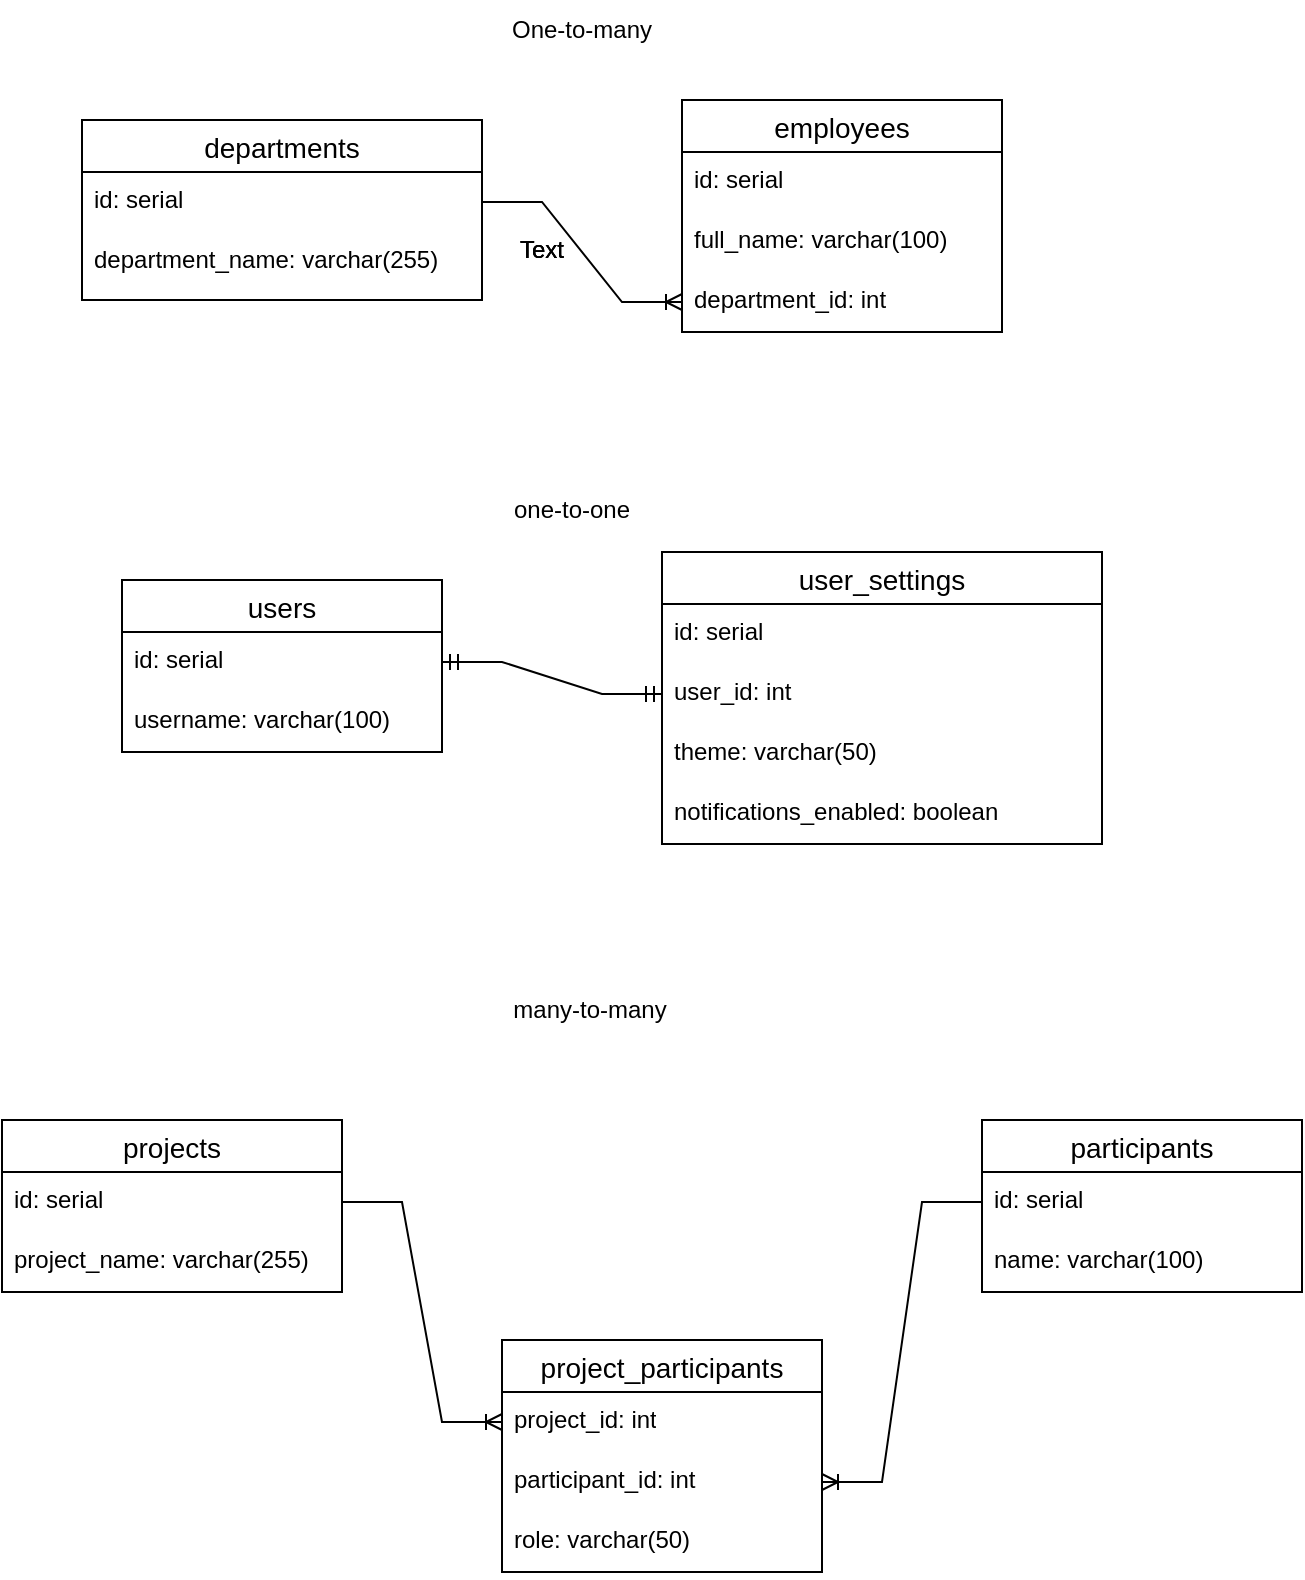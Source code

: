 <mxfile version="26.0.11">
  <diagram name="Страница — 1" id="p0LiWw7SltmSXnjCe5L3">
    <mxGraphModel dx="1004" dy="673" grid="1" gridSize="10" guides="1" tooltips="1" connect="1" arrows="1" fold="1" page="1" pageScale="1" pageWidth="827" pageHeight="1169" math="0" shadow="0">
      <root>
        <mxCell id="0" />
        <mxCell id="1" parent="0" />
        <mxCell id="xP8B9fPvkAE1TQZMBS-6-1" value="departments" style="swimlane;fontStyle=0;childLayout=stackLayout;horizontal=1;startSize=26;horizontalStack=0;resizeParent=1;resizeParentMax=0;resizeLast=0;collapsible=1;marginBottom=0;align=center;fontSize=14;" vertex="1" parent="1">
          <mxGeometry x="160" y="310" width="200" height="90" as="geometry" />
        </mxCell>
        <mxCell id="xP8B9fPvkAE1TQZMBS-6-2" value="id: serial" style="text;strokeColor=none;fillColor=none;spacingLeft=4;spacingRight=4;overflow=hidden;rotatable=0;points=[[0,0.5],[1,0.5]];portConstraint=eastwest;fontSize=12;whiteSpace=wrap;html=1;" vertex="1" parent="xP8B9fPvkAE1TQZMBS-6-1">
          <mxGeometry y="26" width="200" height="30" as="geometry" />
        </mxCell>
        <mxCell id="xP8B9fPvkAE1TQZMBS-6-3" value="department_name: varchar(255)" style="text;strokeColor=none;fillColor=none;spacingLeft=4;spacingRight=4;overflow=hidden;rotatable=0;points=[[0,0.5],[1,0.5]];portConstraint=eastwest;fontSize=12;whiteSpace=wrap;html=1;" vertex="1" parent="xP8B9fPvkAE1TQZMBS-6-1">
          <mxGeometry y="56" width="200" height="34" as="geometry" />
        </mxCell>
        <mxCell id="xP8B9fPvkAE1TQZMBS-6-5" value="employees" style="swimlane;fontStyle=0;childLayout=stackLayout;horizontal=1;startSize=26;horizontalStack=0;resizeParent=1;resizeParentMax=0;resizeLast=0;collapsible=1;marginBottom=0;align=center;fontSize=14;" vertex="1" parent="1">
          <mxGeometry x="460" y="300" width="160" height="116" as="geometry" />
        </mxCell>
        <mxCell id="xP8B9fPvkAE1TQZMBS-6-6" value="id: serial" style="text;strokeColor=none;fillColor=none;spacingLeft=4;spacingRight=4;overflow=hidden;rotatable=0;points=[[0,0.5],[1,0.5]];portConstraint=eastwest;fontSize=12;whiteSpace=wrap;html=1;" vertex="1" parent="xP8B9fPvkAE1TQZMBS-6-5">
          <mxGeometry y="26" width="160" height="30" as="geometry" />
        </mxCell>
        <mxCell id="xP8B9fPvkAE1TQZMBS-6-7" value="full_name: varchar(100)" style="text;strokeColor=none;fillColor=none;spacingLeft=4;spacingRight=4;overflow=hidden;rotatable=0;points=[[0,0.5],[1,0.5]];portConstraint=eastwest;fontSize=12;whiteSpace=wrap;html=1;" vertex="1" parent="xP8B9fPvkAE1TQZMBS-6-5">
          <mxGeometry y="56" width="160" height="30" as="geometry" />
        </mxCell>
        <mxCell id="xP8B9fPvkAE1TQZMBS-6-8" value="department_id: int" style="text;strokeColor=none;fillColor=none;spacingLeft=4;spacingRight=4;overflow=hidden;rotatable=0;points=[[0,0.5],[1,0.5]];portConstraint=eastwest;fontSize=12;whiteSpace=wrap;html=1;" vertex="1" parent="xP8B9fPvkAE1TQZMBS-6-5">
          <mxGeometry y="86" width="160" height="30" as="geometry" />
        </mxCell>
        <mxCell id="xP8B9fPvkAE1TQZMBS-6-9" value="" style="edgeStyle=entityRelationEdgeStyle;fontSize=12;html=1;endArrow=ERoneToMany;rounded=0;exitX=1;exitY=0.5;exitDx=0;exitDy=0;entryX=0;entryY=0.5;entryDx=0;entryDy=0;" edge="1" parent="1" source="xP8B9fPvkAE1TQZMBS-6-2" target="xP8B9fPvkAE1TQZMBS-6-8">
          <mxGeometry width="100" height="100" relative="1" as="geometry">
            <mxPoint x="360" y="470" as="sourcePoint" />
            <mxPoint x="460" y="370" as="targetPoint" />
          </mxGeometry>
        </mxCell>
        <mxCell id="xP8B9fPvkAE1TQZMBS-6-10" value="Text" style="text;html=1;align=center;verticalAlign=middle;whiteSpace=wrap;rounded=0;" vertex="1" parent="1">
          <mxGeometry x="360" y="360" width="60" height="30" as="geometry" />
        </mxCell>
        <mxCell id="xP8B9fPvkAE1TQZMBS-6-11" value="Text" style="text;html=1;align=center;verticalAlign=middle;whiteSpace=wrap;rounded=0;" vertex="1" parent="1">
          <mxGeometry x="360" y="360" width="60" height="30" as="geometry" />
        </mxCell>
        <mxCell id="xP8B9fPvkAE1TQZMBS-6-12" value="Text" style="text;html=1;align=center;verticalAlign=middle;whiteSpace=wrap;rounded=0;" vertex="1" parent="1">
          <mxGeometry x="360" y="360" width="60" height="30" as="geometry" />
        </mxCell>
        <mxCell id="xP8B9fPvkAE1TQZMBS-6-13" value="One-to-many" style="text;html=1;align=center;verticalAlign=middle;whiteSpace=wrap;rounded=0;" vertex="1" parent="1">
          <mxGeometry x="360" y="250" width="100" height="30" as="geometry" />
        </mxCell>
        <mxCell id="xP8B9fPvkAE1TQZMBS-6-15" value="one-to-one" style="text;html=1;align=center;verticalAlign=middle;whiteSpace=wrap;rounded=0;" vertex="1" parent="1">
          <mxGeometry x="330" y="490" width="150" height="30" as="geometry" />
        </mxCell>
        <mxCell id="xP8B9fPvkAE1TQZMBS-6-16" value="users" style="swimlane;fontStyle=0;childLayout=stackLayout;horizontal=1;startSize=26;horizontalStack=0;resizeParent=1;resizeParentMax=0;resizeLast=0;collapsible=1;marginBottom=0;align=center;fontSize=14;" vertex="1" parent="1">
          <mxGeometry x="180" y="540" width="160" height="86" as="geometry" />
        </mxCell>
        <mxCell id="xP8B9fPvkAE1TQZMBS-6-17" value="id: serial" style="text;strokeColor=none;fillColor=none;spacingLeft=4;spacingRight=4;overflow=hidden;rotatable=0;points=[[0,0.5],[1,0.5]];portConstraint=eastwest;fontSize=12;whiteSpace=wrap;html=1;" vertex="1" parent="xP8B9fPvkAE1TQZMBS-6-16">
          <mxGeometry y="26" width="160" height="30" as="geometry" />
        </mxCell>
        <mxCell id="xP8B9fPvkAE1TQZMBS-6-18" value="username: varchar(100)" style="text;strokeColor=none;fillColor=none;spacingLeft=4;spacingRight=4;overflow=hidden;rotatable=0;points=[[0,0.5],[1,0.5]];portConstraint=eastwest;fontSize=12;whiteSpace=wrap;html=1;" vertex="1" parent="xP8B9fPvkAE1TQZMBS-6-16">
          <mxGeometry y="56" width="160" height="30" as="geometry" />
        </mxCell>
        <mxCell id="xP8B9fPvkAE1TQZMBS-6-20" value="user_settings" style="swimlane;fontStyle=0;childLayout=stackLayout;horizontal=1;startSize=26;horizontalStack=0;resizeParent=1;resizeParentMax=0;resizeLast=0;collapsible=1;marginBottom=0;align=center;fontSize=14;" vertex="1" parent="1">
          <mxGeometry x="450" y="526" width="220" height="146" as="geometry" />
        </mxCell>
        <mxCell id="xP8B9fPvkAE1TQZMBS-6-21" value="id: serial" style="text;strokeColor=none;fillColor=none;spacingLeft=4;spacingRight=4;overflow=hidden;rotatable=0;points=[[0,0.5],[1,0.5]];portConstraint=eastwest;fontSize=12;whiteSpace=wrap;html=1;" vertex="1" parent="xP8B9fPvkAE1TQZMBS-6-20">
          <mxGeometry y="26" width="220" height="30" as="geometry" />
        </mxCell>
        <mxCell id="xP8B9fPvkAE1TQZMBS-6-22" value="user_id: int" style="text;strokeColor=none;fillColor=none;spacingLeft=4;spacingRight=4;overflow=hidden;rotatable=0;points=[[0,0.5],[1,0.5]];portConstraint=eastwest;fontSize=12;whiteSpace=wrap;html=1;" vertex="1" parent="xP8B9fPvkAE1TQZMBS-6-20">
          <mxGeometry y="56" width="220" height="30" as="geometry" />
        </mxCell>
        <mxCell id="xP8B9fPvkAE1TQZMBS-6-23" value="theme: varchar(50)" style="text;strokeColor=none;fillColor=none;spacingLeft=4;spacingRight=4;overflow=hidden;rotatable=0;points=[[0,0.5],[1,0.5]];portConstraint=eastwest;fontSize=12;whiteSpace=wrap;html=1;" vertex="1" parent="xP8B9fPvkAE1TQZMBS-6-20">
          <mxGeometry y="86" width="220" height="30" as="geometry" />
        </mxCell>
        <mxCell id="xP8B9fPvkAE1TQZMBS-6-24" value="notifications_enabled: boolean" style="text;strokeColor=none;fillColor=none;spacingLeft=4;spacingRight=4;overflow=hidden;rotatable=0;points=[[0,0.5],[1,0.5]];portConstraint=eastwest;fontSize=12;whiteSpace=wrap;html=1;" vertex="1" parent="xP8B9fPvkAE1TQZMBS-6-20">
          <mxGeometry y="116" width="220" height="30" as="geometry" />
        </mxCell>
        <mxCell id="xP8B9fPvkAE1TQZMBS-6-25" value="" style="edgeStyle=entityRelationEdgeStyle;fontSize=12;html=1;endArrow=ERmandOne;startArrow=ERmandOne;rounded=0;entryX=0;entryY=0.5;entryDx=0;entryDy=0;exitX=1;exitY=0.5;exitDx=0;exitDy=0;" edge="1" parent="1" source="xP8B9fPvkAE1TQZMBS-6-17" target="xP8B9fPvkAE1TQZMBS-6-22">
          <mxGeometry width="100" height="100" relative="1" as="geometry">
            <mxPoint x="310" y="640" as="sourcePoint" />
            <mxPoint x="410" y="540" as="targetPoint" />
          </mxGeometry>
        </mxCell>
        <mxCell id="xP8B9fPvkAE1TQZMBS-6-26" value="many-to-many" style="text;html=1;align=center;verticalAlign=middle;whiteSpace=wrap;rounded=0;" vertex="1" parent="1">
          <mxGeometry x="359" y="740" width="110" height="30" as="geometry" />
        </mxCell>
        <mxCell id="xP8B9fPvkAE1TQZMBS-6-27" value="projects" style="swimlane;fontStyle=0;childLayout=stackLayout;horizontal=1;startSize=26;horizontalStack=0;resizeParent=1;resizeParentMax=0;resizeLast=0;collapsible=1;marginBottom=0;align=center;fontSize=14;" vertex="1" parent="1">
          <mxGeometry x="120" y="810" width="170" height="86" as="geometry" />
        </mxCell>
        <mxCell id="xP8B9fPvkAE1TQZMBS-6-28" value="id: serial" style="text;strokeColor=none;fillColor=none;spacingLeft=4;spacingRight=4;overflow=hidden;rotatable=0;points=[[0,0.5],[1,0.5]];portConstraint=eastwest;fontSize=12;whiteSpace=wrap;html=1;" vertex="1" parent="xP8B9fPvkAE1TQZMBS-6-27">
          <mxGeometry y="26" width="170" height="30" as="geometry" />
        </mxCell>
        <mxCell id="xP8B9fPvkAE1TQZMBS-6-29" value="project_name: varchar(255)" style="text;strokeColor=none;fillColor=none;spacingLeft=4;spacingRight=4;overflow=hidden;rotatable=0;points=[[0,0.5],[1,0.5]];portConstraint=eastwest;fontSize=12;whiteSpace=wrap;html=1;" vertex="1" parent="xP8B9fPvkAE1TQZMBS-6-27">
          <mxGeometry y="56" width="170" height="30" as="geometry" />
        </mxCell>
        <mxCell id="xP8B9fPvkAE1TQZMBS-6-31" value="project_participants" style="swimlane;fontStyle=0;childLayout=stackLayout;horizontal=1;startSize=26;horizontalStack=0;resizeParent=1;resizeParentMax=0;resizeLast=0;collapsible=1;marginBottom=0;align=center;fontSize=14;" vertex="1" parent="1">
          <mxGeometry x="370" y="920" width="160" height="116" as="geometry" />
        </mxCell>
        <mxCell id="xP8B9fPvkAE1TQZMBS-6-32" value="project_id: int" style="text;strokeColor=none;fillColor=none;spacingLeft=4;spacingRight=4;overflow=hidden;rotatable=0;points=[[0,0.5],[1,0.5]];portConstraint=eastwest;fontSize=12;whiteSpace=wrap;html=1;" vertex="1" parent="xP8B9fPvkAE1TQZMBS-6-31">
          <mxGeometry y="26" width="160" height="30" as="geometry" />
        </mxCell>
        <mxCell id="xP8B9fPvkAE1TQZMBS-6-33" value="participant_id: int" style="text;strokeColor=none;fillColor=none;spacingLeft=4;spacingRight=4;overflow=hidden;rotatable=0;points=[[0,0.5],[1,0.5]];portConstraint=eastwest;fontSize=12;whiteSpace=wrap;html=1;" vertex="1" parent="xP8B9fPvkAE1TQZMBS-6-31">
          <mxGeometry y="56" width="160" height="30" as="geometry" />
        </mxCell>
        <mxCell id="xP8B9fPvkAE1TQZMBS-6-34" value="role: varchar(50)" style="text;strokeColor=none;fillColor=none;spacingLeft=4;spacingRight=4;overflow=hidden;rotatable=0;points=[[0,0.5],[1,0.5]];portConstraint=eastwest;fontSize=12;whiteSpace=wrap;html=1;" vertex="1" parent="xP8B9fPvkAE1TQZMBS-6-31">
          <mxGeometry y="86" width="160" height="30" as="geometry" />
        </mxCell>
        <mxCell id="xP8B9fPvkAE1TQZMBS-6-35" value="participants" style="swimlane;fontStyle=0;childLayout=stackLayout;horizontal=1;startSize=26;horizontalStack=0;resizeParent=1;resizeParentMax=0;resizeLast=0;collapsible=1;marginBottom=0;align=center;fontSize=14;" vertex="1" parent="1">
          <mxGeometry x="610" y="810" width="160" height="86" as="geometry" />
        </mxCell>
        <mxCell id="xP8B9fPvkAE1TQZMBS-6-36" value="id: serial" style="text;strokeColor=none;fillColor=none;spacingLeft=4;spacingRight=4;overflow=hidden;rotatable=0;points=[[0,0.5],[1,0.5]];portConstraint=eastwest;fontSize=12;whiteSpace=wrap;html=1;" vertex="1" parent="xP8B9fPvkAE1TQZMBS-6-35">
          <mxGeometry y="26" width="160" height="30" as="geometry" />
        </mxCell>
        <mxCell id="xP8B9fPvkAE1TQZMBS-6-37" value="name: varchar(100)" style="text;strokeColor=none;fillColor=none;spacingLeft=4;spacingRight=4;overflow=hidden;rotatable=0;points=[[0,0.5],[1,0.5]];portConstraint=eastwest;fontSize=12;whiteSpace=wrap;html=1;" vertex="1" parent="xP8B9fPvkAE1TQZMBS-6-35">
          <mxGeometry y="56" width="160" height="30" as="geometry" />
        </mxCell>
        <mxCell id="xP8B9fPvkAE1TQZMBS-6-39" value="" style="edgeStyle=entityRelationEdgeStyle;fontSize=12;html=1;endArrow=ERoneToMany;rounded=0;entryX=0;entryY=0.5;entryDx=0;entryDy=0;exitX=1;exitY=0.5;exitDx=0;exitDy=0;" edge="1" parent="1" source="xP8B9fPvkAE1TQZMBS-6-28" target="xP8B9fPvkAE1TQZMBS-6-32">
          <mxGeometry width="100" height="100" relative="1" as="geometry">
            <mxPoint x="420" y="960" as="sourcePoint" />
            <mxPoint x="520" y="860" as="targetPoint" />
          </mxGeometry>
        </mxCell>
        <mxCell id="xP8B9fPvkAE1TQZMBS-6-40" value="" style="edgeStyle=entityRelationEdgeStyle;fontSize=12;html=1;endArrow=ERoneToMany;rounded=0;entryX=1;entryY=0.5;entryDx=0;entryDy=0;exitX=0;exitY=0.5;exitDx=0;exitDy=0;" edge="1" parent="1" source="xP8B9fPvkAE1TQZMBS-6-36" target="xP8B9fPvkAE1TQZMBS-6-33">
          <mxGeometry width="100" height="100" relative="1" as="geometry">
            <mxPoint x="330" y="960" as="sourcePoint" />
            <mxPoint x="430" y="860" as="targetPoint" />
          </mxGeometry>
        </mxCell>
      </root>
    </mxGraphModel>
  </diagram>
</mxfile>
